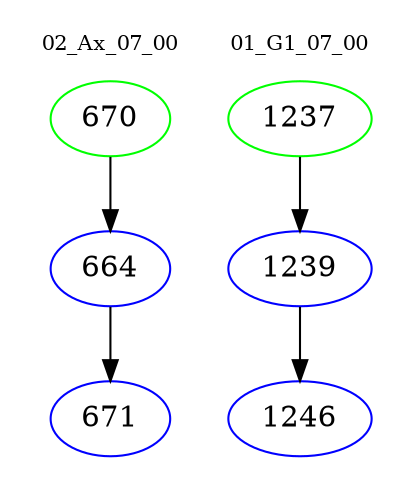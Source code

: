 digraph{
subgraph cluster_0 {
color = white
label = "02_Ax_07_00";
fontsize=10;
T0_670 [label="670", color="green"]
T0_670 -> T0_664 [color="black"]
T0_664 [label="664", color="blue"]
T0_664 -> T0_671 [color="black"]
T0_671 [label="671", color="blue"]
}
subgraph cluster_1 {
color = white
label = "01_G1_07_00";
fontsize=10;
T1_1237 [label="1237", color="green"]
T1_1237 -> T1_1239 [color="black"]
T1_1239 [label="1239", color="blue"]
T1_1239 -> T1_1246 [color="black"]
T1_1246 [label="1246", color="blue"]
}
}
